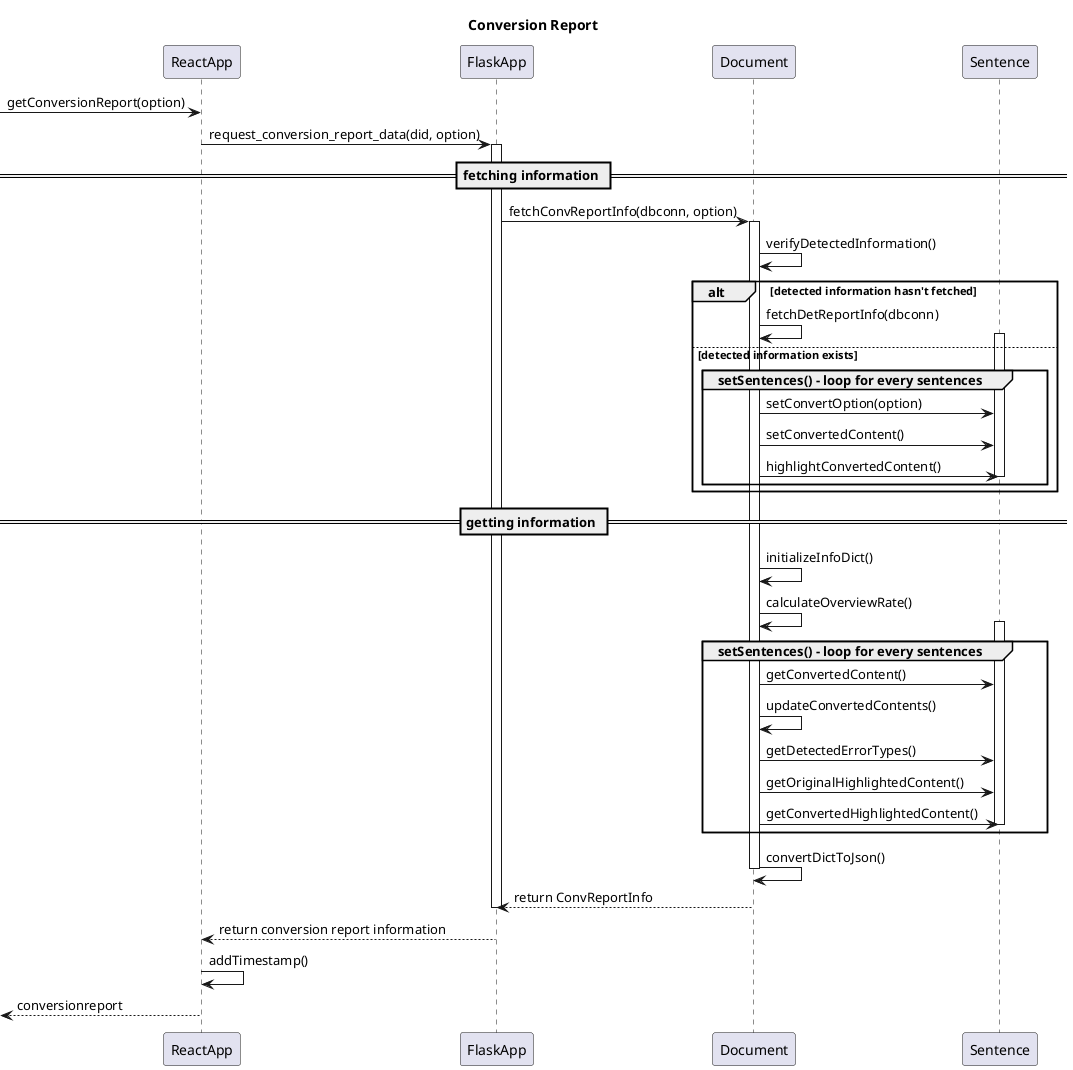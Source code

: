 @startuml
title Conversion Report 
-> ReactApp: getConversionReport(option)
ReactApp -> FlaskApp: request_conversion_report_data(did, option)
activate FlaskApp
  == fetching information == 
  FlaskApp -> Document: fetchConvReportInfo(dbconn, option)
  activate Document
    Document -> Document: verifyDetectedInformation()
    alt detected information hasn't fetched
      Document -> Document: fetchDetReportInfo(dbconn)
    else detected information exists
      group setSentences() - loop for every sentences
      activate Sentence
        Document -> Sentence: setConvertOption(option)
        Document -> Sentence: setConvertedContent()
        Document -> Sentence: highlightConvertedContent()
      deactivate Sentence
      end
    end 
  == getting information == 
    Document -> Document: initializeInfoDict()
    Document -> Document: calculateOverviewRate()
    group setSentences() - loop for every sentences
      activate Sentence
        Document -> Sentence: getConvertedContent()
        Document -> Document: updateConvertedContents()
        Document -> Sentence: getDetectedErrorTypes()
        Document -> Sentence: getOriginalHighlightedContent()
        Document -> Sentence: getConvertedHighlightedContent()
      deactivate Sentence
    end
    Document -> Document: convertDictToJson()
  deactivate Document
  Document --> FlaskApp: return ConvReportInfo
deactivate FlaskApp
FlaskApp --> ReactApp: return conversion report information
ReactApp -> ReactApp: addTimestamp()
<-- ReactApp: conversionreport
@enduml
